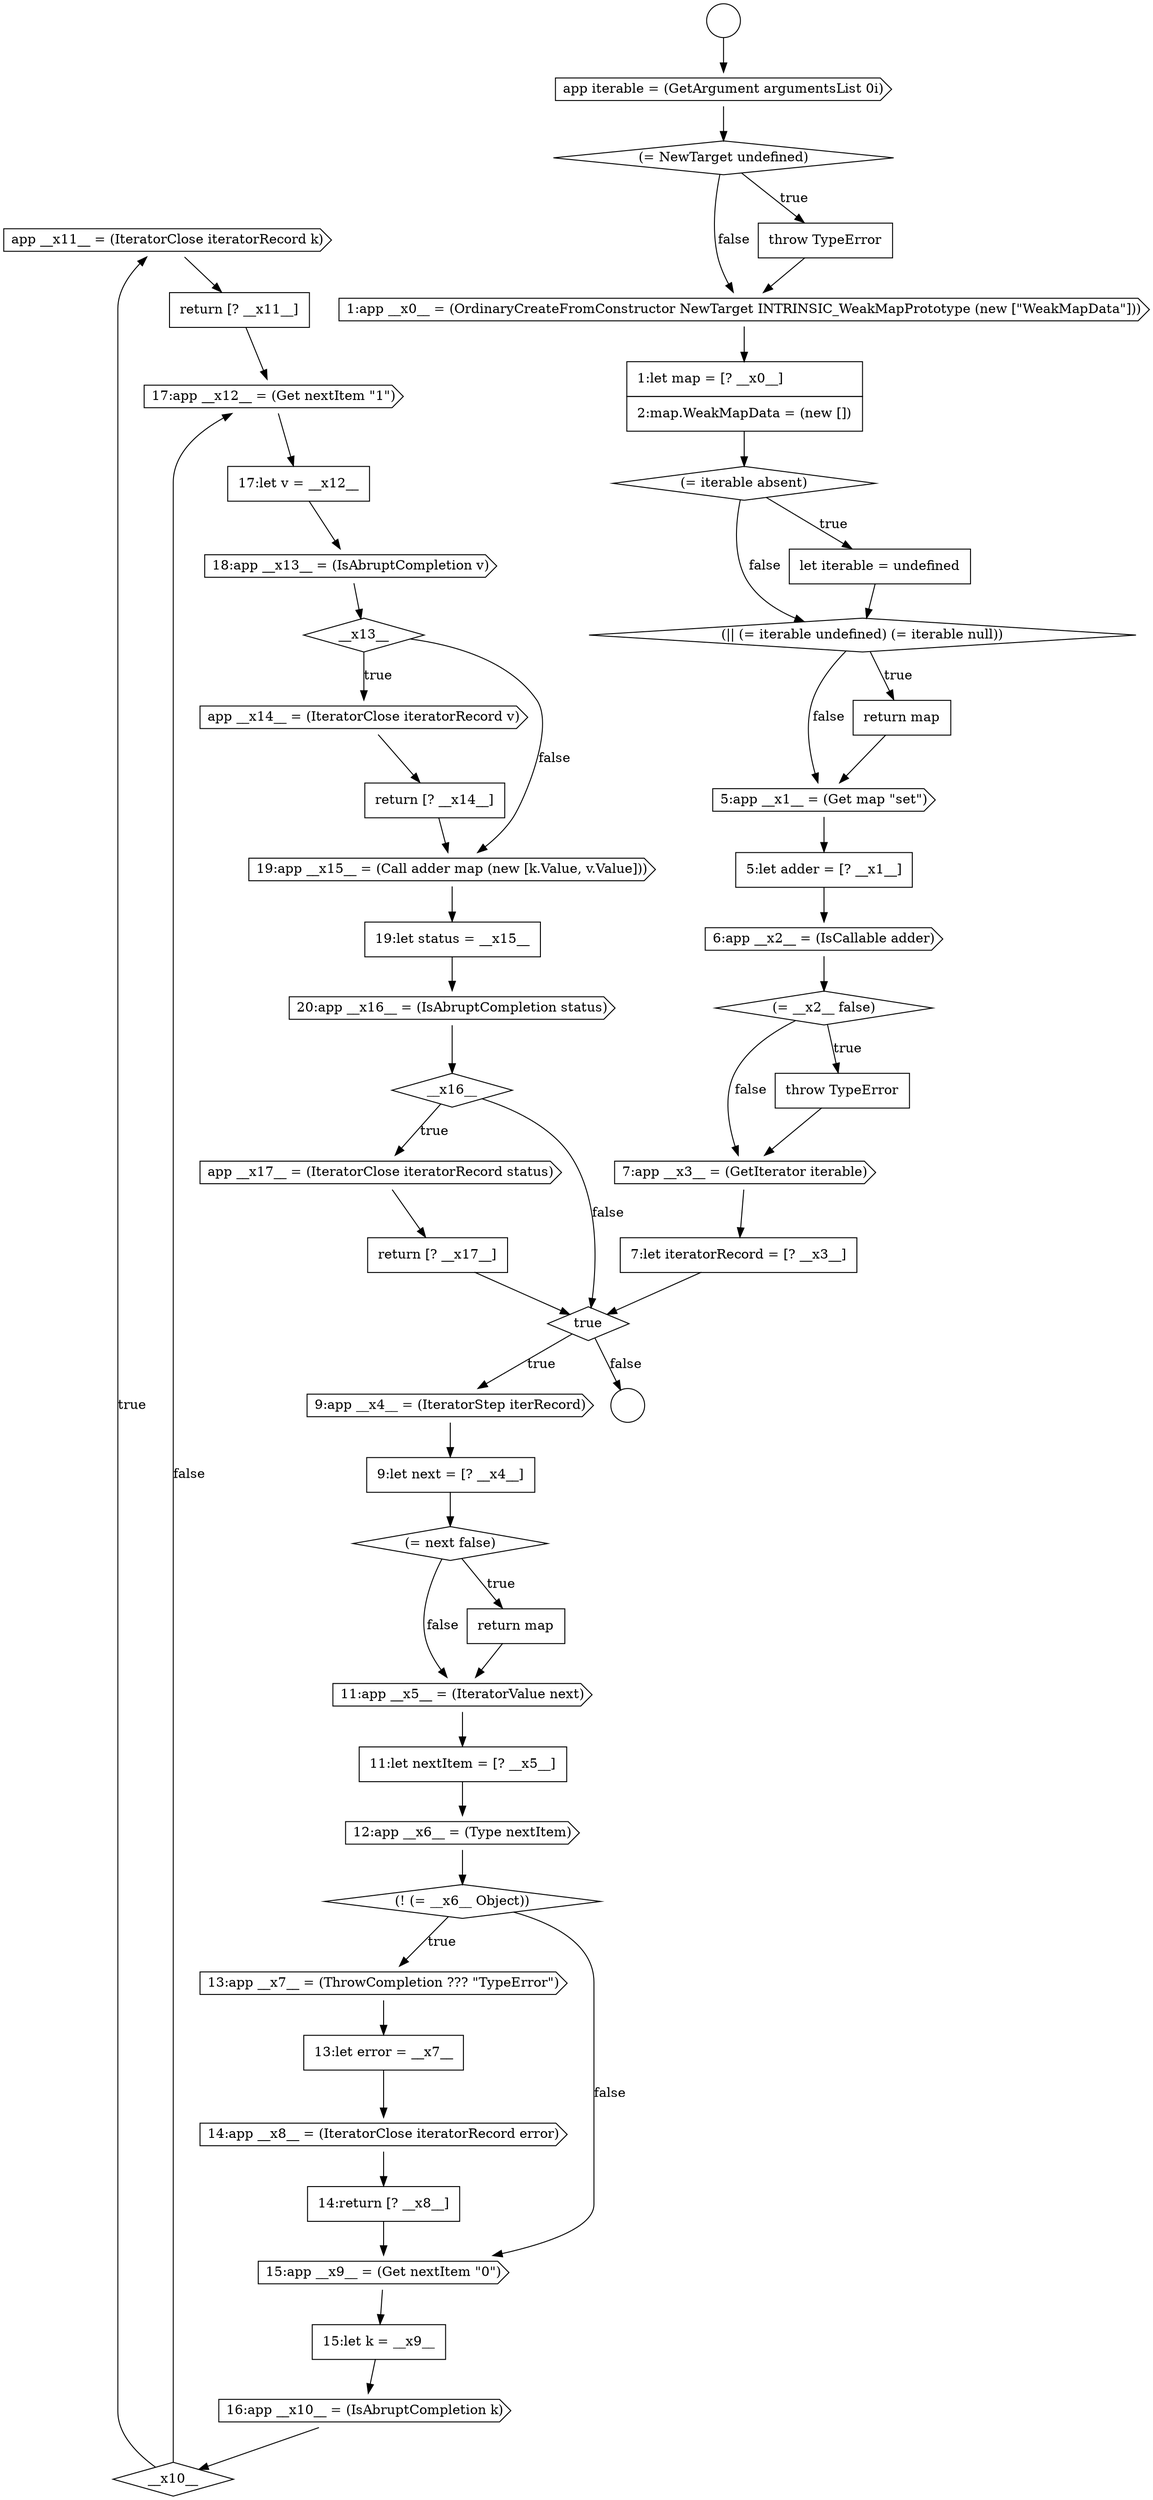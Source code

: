 digraph {
  node16216 [shape=cds, label=<<font color="black">app __x11__ = (IteratorClose iteratorRecord k)</font>> color="black" fillcolor="white" style=filled]
  node16196 [shape=none, margin=0, label=<<font color="black">
    <table border="0" cellborder="1" cellspacing="0" cellpadding="10">
      <tr><td align="left">throw TypeError</td></tr>
    </table>
  </font>> color="black" fillcolor="white" style=filled]
  node16211 [shape=none, margin=0, label=<<font color="black">
    <table border="0" cellborder="1" cellspacing="0" cellpadding="10">
      <tr><td align="left">14:return [? __x8__]</td></tr>
    </table>
  </font>> color="black" fillcolor="white" style=filled]
  node16208 [shape=cds, label=<<font color="black">13:app __x7__ = (ThrowCompletion ??? &quot;TypeError&quot;)</font>> color="black" fillcolor="white" style=filled]
  node16204 [shape=cds, label=<<font color="black">11:app __x5__ = (IteratorValue next)</font>> color="black" fillcolor="white" style=filled]
  node16195 [shape=diamond, label=<<font color="black">(= __x2__ false)</font>> color="black" fillcolor="white" style=filled]
  node16201 [shape=none, margin=0, label=<<font color="black">
    <table border="0" cellborder="1" cellspacing="0" cellpadding="10">
      <tr><td align="left">9:let next = [? __x4__]</td></tr>
    </table>
  </font>> color="black" fillcolor="white" style=filled]
  node16220 [shape=cds, label=<<font color="black">18:app __x13__ = (IsAbruptCompletion v)</font>> color="black" fillcolor="white" style=filled]
  node16188 [shape=diamond, label=<<font color="black">(= iterable absent)</font>> color="black" fillcolor="white" style=filled]
  node16194 [shape=cds, label=<<font color="black">6:app __x2__ = (IsCallable adder)</font>> color="black" fillcolor="white" style=filled]
  node16214 [shape=cds, label=<<font color="black">16:app __x10__ = (IsAbruptCompletion k)</font>> color="black" fillcolor="white" style=filled]
  node16202 [shape=diamond, label=<<font color="black">(= next false)</font>> color="black" fillcolor="white" style=filled]
  node16206 [shape=cds, label=<<font color="black">12:app __x6__ = (Type nextItem)</font>> color="black" fillcolor="white" style=filled]
  node16190 [shape=diamond, label=<<font color="black">(|| (= iterable undefined) (= iterable null))</font>> color="black" fillcolor="white" style=filled]
  node16228 [shape=cds, label=<<font color="black">app __x17__ = (IteratorClose iteratorRecord status)</font>> color="black" fillcolor="white" style=filled]
  node16184 [shape=diamond, label=<<font color="black">(= NewTarget undefined)</font>> color="black" fillcolor="white" style=filled]
  node16229 [shape=none, margin=0, label=<<font color="black">
    <table border="0" cellborder="1" cellspacing="0" cellpadding="10">
      <tr><td align="left">return [? __x17__]</td></tr>
    </table>
  </font>> color="black" fillcolor="white" style=filled]
  node16223 [shape=none, margin=0, label=<<font color="black">
    <table border="0" cellborder="1" cellspacing="0" cellpadding="10">
      <tr><td align="left">return [? __x14__]</td></tr>
    </table>
  </font>> color="black" fillcolor="white" style=filled]
  node16191 [shape=none, margin=0, label=<<font color="black">
    <table border="0" cellborder="1" cellspacing="0" cellpadding="10">
      <tr><td align="left">return map</td></tr>
    </table>
  </font>> color="black" fillcolor="white" style=filled]
  node16187 [shape=none, margin=0, label=<<font color="black">
    <table border="0" cellborder="1" cellspacing="0" cellpadding="10">
      <tr><td align="left">1:let map = [? __x0__]</td></tr>
      <tr><td align="left">2:map.WeakMapData = (new [])</td></tr>
    </table>
  </font>> color="black" fillcolor="white" style=filled]
  node16219 [shape=none, margin=0, label=<<font color="black">
    <table border="0" cellborder="1" cellspacing="0" cellpadding="10">
      <tr><td align="left">17:let v = __x12__</td></tr>
    </table>
  </font>> color="black" fillcolor="white" style=filled]
  node16200 [shape=cds, label=<<font color="black">9:app __x4__ = (IteratorStep iterRecord)</font>> color="black" fillcolor="white" style=filled]
  node16227 [shape=diamond, label=<<font color="black">__x16__</font>> color="black" fillcolor="white" style=filled]
  node16210 [shape=cds, label=<<font color="black">14:app __x8__ = (IteratorClose iteratorRecord error)</font>> color="black" fillcolor="white" style=filled]
  node16205 [shape=none, margin=0, label=<<font color="black">
    <table border="0" cellborder="1" cellspacing="0" cellpadding="10">
      <tr><td align="left">11:let nextItem = [? __x5__]</td></tr>
    </table>
  </font>> color="black" fillcolor="white" style=filled]
  node16215 [shape=diamond, label=<<font color="black">__x10__</font>> color="black" fillcolor="white" style=filled]
  node16183 [shape=cds, label=<<font color="black">app iterable = (GetArgument argumentsList 0i)</font>> color="black" fillcolor="white" style=filled]
  node16189 [shape=none, margin=0, label=<<font color="black">
    <table border="0" cellborder="1" cellspacing="0" cellpadding="10">
      <tr><td align="left">let iterable = undefined</td></tr>
    </table>
  </font>> color="black" fillcolor="white" style=filled]
  node16199 [shape=diamond, label=<<font color="black">true</font>> color="black" fillcolor="white" style=filled]
  node16209 [shape=none, margin=0, label=<<font color="black">
    <table border="0" cellborder="1" cellspacing="0" cellpadding="10">
      <tr><td align="left">13:let error = __x7__</td></tr>
    </table>
  </font>> color="black" fillcolor="white" style=filled]
  node16226 [shape=cds, label=<<font color="black">20:app __x16__ = (IsAbruptCompletion status)</font>> color="black" fillcolor="white" style=filled]
  node16182 [shape=circle label=" " color="black" fillcolor="white" style=filled]
  node16181 [shape=circle label=" " color="black" fillcolor="white" style=filled]
  node16217 [shape=none, margin=0, label=<<font color="black">
    <table border="0" cellborder="1" cellspacing="0" cellpadding="10">
      <tr><td align="left">return [? __x11__]</td></tr>
    </table>
  </font>> color="black" fillcolor="white" style=filled]
  node16185 [shape=none, margin=0, label=<<font color="black">
    <table border="0" cellborder="1" cellspacing="0" cellpadding="10">
      <tr><td align="left">throw TypeError</td></tr>
    </table>
  </font>> color="black" fillcolor="white" style=filled]
  node16221 [shape=diamond, label=<<font color="black">__x13__</font>> color="black" fillcolor="white" style=filled]
  node16212 [shape=cds, label=<<font color="black">15:app __x9__ = (Get nextItem &quot;0&quot;)</font>> color="black" fillcolor="white" style=filled]
  node16213 [shape=none, margin=0, label=<<font color="black">
    <table border="0" cellborder="1" cellspacing="0" cellpadding="10">
      <tr><td align="left">15:let k = __x9__</td></tr>
    </table>
  </font>> color="black" fillcolor="white" style=filled]
  node16198 [shape=none, margin=0, label=<<font color="black">
    <table border="0" cellborder="1" cellspacing="0" cellpadding="10">
      <tr><td align="left">7:let iteratorRecord = [? __x3__]</td></tr>
    </table>
  </font>> color="black" fillcolor="white" style=filled]
  node16193 [shape=none, margin=0, label=<<font color="black">
    <table border="0" cellborder="1" cellspacing="0" cellpadding="10">
      <tr><td align="left">5:let adder = [? __x1__]</td></tr>
    </table>
  </font>> color="black" fillcolor="white" style=filled]
  node16225 [shape=none, margin=0, label=<<font color="black">
    <table border="0" cellborder="1" cellspacing="0" cellpadding="10">
      <tr><td align="left">19:let status = __x15__</td></tr>
    </table>
  </font>> color="black" fillcolor="white" style=filled]
  node16186 [shape=cds, label=<<font color="black">1:app __x0__ = (OrdinaryCreateFromConstructor NewTarget INTRINSIC_WeakMapPrototype (new [&quot;WeakMapData&quot;]))</font>> color="black" fillcolor="white" style=filled]
  node16192 [shape=cds, label=<<font color="black">5:app __x1__ = (Get map &quot;set&quot;)</font>> color="black" fillcolor="white" style=filled]
  node16207 [shape=diamond, label=<<font color="black">(! (= __x6__ Object))</font>> color="black" fillcolor="white" style=filled]
  node16218 [shape=cds, label=<<font color="black">17:app __x12__ = (Get nextItem &quot;1&quot;)</font>> color="black" fillcolor="white" style=filled]
  node16197 [shape=cds, label=<<font color="black">7:app __x3__ = (GetIterator iterable)</font>> color="black" fillcolor="white" style=filled]
  node16224 [shape=cds, label=<<font color="black">19:app __x15__ = (Call adder map (new [k.Value, v.Value]))</font>> color="black" fillcolor="white" style=filled]
  node16222 [shape=cds, label=<<font color="black">app __x14__ = (IteratorClose iteratorRecord v)</font>> color="black" fillcolor="white" style=filled]
  node16203 [shape=none, margin=0, label=<<font color="black">
    <table border="0" cellborder="1" cellspacing="0" cellpadding="10">
      <tr><td align="left">return map</td></tr>
    </table>
  </font>> color="black" fillcolor="white" style=filled]
  node16207 -> node16208 [label=<<font color="black">true</font>> color="black"]
  node16207 -> node16212 [label=<<font color="black">false</font>> color="black"]
  node16226 -> node16227 [ color="black"]
  node16183 -> node16184 [ color="black"]
  node16206 -> node16207 [ color="black"]
  node16214 -> node16215 [ color="black"]
  node16228 -> node16229 [ color="black"]
  node16216 -> node16217 [ color="black"]
  node16229 -> node16199 [ color="black"]
  node16211 -> node16212 [ color="black"]
  node16197 -> node16198 [ color="black"]
  node16198 -> node16199 [ color="black"]
  node16203 -> node16204 [ color="black"]
  node16189 -> node16190 [ color="black"]
  node16213 -> node16214 [ color="black"]
  node16193 -> node16194 [ color="black"]
  node16218 -> node16219 [ color="black"]
  node16209 -> node16210 [ color="black"]
  node16188 -> node16189 [label=<<font color="black">true</font>> color="black"]
  node16188 -> node16190 [label=<<font color="black">false</font>> color="black"]
  node16190 -> node16191 [label=<<font color="black">true</font>> color="black"]
  node16190 -> node16192 [label=<<font color="black">false</font>> color="black"]
  node16194 -> node16195 [ color="black"]
  node16210 -> node16211 [ color="black"]
  node16202 -> node16203 [label=<<font color="black">true</font>> color="black"]
  node16202 -> node16204 [label=<<font color="black">false</font>> color="black"]
  node16192 -> node16193 [ color="black"]
  node16187 -> node16188 [ color="black"]
  node16220 -> node16221 [ color="black"]
  node16199 -> node16200 [label=<<font color="black">true</font>> color="black"]
  node16199 -> node16182 [label=<<font color="black">false</font>> color="black"]
  node16204 -> node16205 [ color="black"]
  node16195 -> node16196 [label=<<font color="black">true</font>> color="black"]
  node16195 -> node16197 [label=<<font color="black">false</font>> color="black"]
  node16224 -> node16225 [ color="black"]
  node16212 -> node16213 [ color="black"]
  node16200 -> node16201 [ color="black"]
  node16184 -> node16185 [label=<<font color="black">true</font>> color="black"]
  node16184 -> node16186 [label=<<font color="black">false</font>> color="black"]
  node16221 -> node16222 [label=<<font color="black">true</font>> color="black"]
  node16221 -> node16224 [label=<<font color="black">false</font>> color="black"]
  node16222 -> node16223 [ color="black"]
  node16181 -> node16183 [ color="black"]
  node16201 -> node16202 [ color="black"]
  node16219 -> node16220 [ color="black"]
  node16215 -> node16216 [label=<<font color="black">true</font>> color="black"]
  node16215 -> node16218 [label=<<font color="black">false</font>> color="black"]
  node16223 -> node16224 [ color="black"]
  node16186 -> node16187 [ color="black"]
  node16205 -> node16206 [ color="black"]
  node16225 -> node16226 [ color="black"]
  node16185 -> node16186 [ color="black"]
  node16227 -> node16228 [label=<<font color="black">true</font>> color="black"]
  node16227 -> node16199 [label=<<font color="black">false</font>> color="black"]
  node16191 -> node16192 [ color="black"]
  node16196 -> node16197 [ color="black"]
  node16217 -> node16218 [ color="black"]
  node16208 -> node16209 [ color="black"]
}
